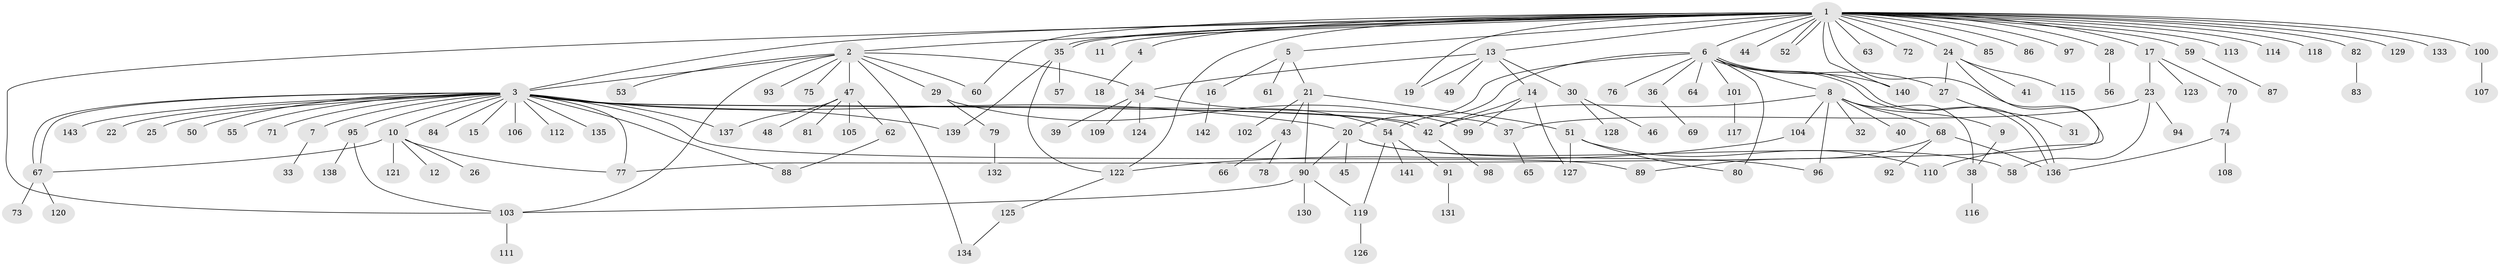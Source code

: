 // coarse degree distribution, {1: 0.8732394366197183, 2: 0.028169014084507043, 3: 0.04225352112676056, 15: 0.028169014084507043, 20: 0.014084507042253521, 25: 0.014084507042253521}
// Generated by graph-tools (version 1.1) at 2025/50/03/04/25 21:50:47]
// undirected, 143 vertices, 182 edges
graph export_dot {
graph [start="1"]
  node [color=gray90,style=filled];
  1;
  2;
  3;
  4;
  5;
  6;
  7;
  8;
  9;
  10;
  11;
  12;
  13;
  14;
  15;
  16;
  17;
  18;
  19;
  20;
  21;
  22;
  23;
  24;
  25;
  26;
  27;
  28;
  29;
  30;
  31;
  32;
  33;
  34;
  35;
  36;
  37;
  38;
  39;
  40;
  41;
  42;
  43;
  44;
  45;
  46;
  47;
  48;
  49;
  50;
  51;
  52;
  53;
  54;
  55;
  56;
  57;
  58;
  59;
  60;
  61;
  62;
  63;
  64;
  65;
  66;
  67;
  68;
  69;
  70;
  71;
  72;
  73;
  74;
  75;
  76;
  77;
  78;
  79;
  80;
  81;
  82;
  83;
  84;
  85;
  86;
  87;
  88;
  89;
  90;
  91;
  92;
  93;
  94;
  95;
  96;
  97;
  98;
  99;
  100;
  101;
  102;
  103;
  104;
  105;
  106;
  107;
  108;
  109;
  110;
  111;
  112;
  113;
  114;
  115;
  116;
  117;
  118;
  119;
  120;
  121;
  122;
  123;
  124;
  125;
  126;
  127;
  128;
  129;
  130;
  131;
  132;
  133;
  134;
  135;
  136;
  137;
  138;
  139;
  140;
  141;
  142;
  143;
  1 -- 2;
  1 -- 3;
  1 -- 4;
  1 -- 5;
  1 -- 6;
  1 -- 11;
  1 -- 13;
  1 -- 17;
  1 -- 19;
  1 -- 24;
  1 -- 28;
  1 -- 35;
  1 -- 35;
  1 -- 44;
  1 -- 52;
  1 -- 52;
  1 -- 59;
  1 -- 60;
  1 -- 63;
  1 -- 72;
  1 -- 82;
  1 -- 85;
  1 -- 86;
  1 -- 97;
  1 -- 100;
  1 -- 103;
  1 -- 110;
  1 -- 113;
  1 -- 114;
  1 -- 118;
  1 -- 122;
  1 -- 129;
  1 -- 133;
  1 -- 140;
  2 -- 3;
  2 -- 29;
  2 -- 34;
  2 -- 47;
  2 -- 53;
  2 -- 60;
  2 -- 75;
  2 -- 93;
  2 -- 103;
  2 -- 134;
  3 -- 7;
  3 -- 10;
  3 -- 15;
  3 -- 20;
  3 -- 22;
  3 -- 25;
  3 -- 37;
  3 -- 42;
  3 -- 42;
  3 -- 50;
  3 -- 55;
  3 -- 67;
  3 -- 67;
  3 -- 71;
  3 -- 77;
  3 -- 84;
  3 -- 88;
  3 -- 89;
  3 -- 95;
  3 -- 106;
  3 -- 112;
  3 -- 135;
  3 -- 137;
  3 -- 139;
  3 -- 143;
  4 -- 18;
  5 -- 16;
  5 -- 21;
  5 -- 61;
  6 -- 8;
  6 -- 20;
  6 -- 27;
  6 -- 36;
  6 -- 54;
  6 -- 64;
  6 -- 76;
  6 -- 80;
  6 -- 101;
  6 -- 136;
  6 -- 136;
  6 -- 140;
  7 -- 33;
  8 -- 9;
  8 -- 32;
  8 -- 38;
  8 -- 40;
  8 -- 42;
  8 -- 68;
  8 -- 96;
  8 -- 104;
  9 -- 38;
  10 -- 12;
  10 -- 26;
  10 -- 67;
  10 -- 77;
  10 -- 121;
  13 -- 14;
  13 -- 19;
  13 -- 30;
  13 -- 34;
  13 -- 49;
  14 -- 42;
  14 -- 99;
  14 -- 127;
  16 -- 142;
  17 -- 23;
  17 -- 70;
  17 -- 123;
  20 -- 45;
  20 -- 58;
  20 -- 90;
  20 -- 96;
  21 -- 43;
  21 -- 51;
  21 -- 90;
  21 -- 102;
  23 -- 37;
  23 -- 58;
  23 -- 94;
  24 -- 27;
  24 -- 41;
  24 -- 77;
  24 -- 115;
  27 -- 31;
  28 -- 56;
  29 -- 79;
  29 -- 99;
  30 -- 46;
  30 -- 128;
  34 -- 39;
  34 -- 54;
  34 -- 109;
  34 -- 124;
  35 -- 57;
  35 -- 122;
  35 -- 139;
  36 -- 69;
  37 -- 65;
  38 -- 116;
  42 -- 98;
  43 -- 66;
  43 -- 78;
  47 -- 48;
  47 -- 62;
  47 -- 81;
  47 -- 105;
  47 -- 137;
  51 -- 80;
  51 -- 110;
  51 -- 127;
  54 -- 91;
  54 -- 119;
  54 -- 141;
  59 -- 87;
  62 -- 88;
  67 -- 73;
  67 -- 120;
  68 -- 89;
  68 -- 92;
  68 -- 136;
  70 -- 74;
  74 -- 108;
  74 -- 136;
  79 -- 132;
  82 -- 83;
  90 -- 103;
  90 -- 119;
  90 -- 130;
  91 -- 131;
  95 -- 103;
  95 -- 138;
  100 -- 107;
  101 -- 117;
  103 -- 111;
  104 -- 122;
  119 -- 126;
  122 -- 125;
  125 -- 134;
}
